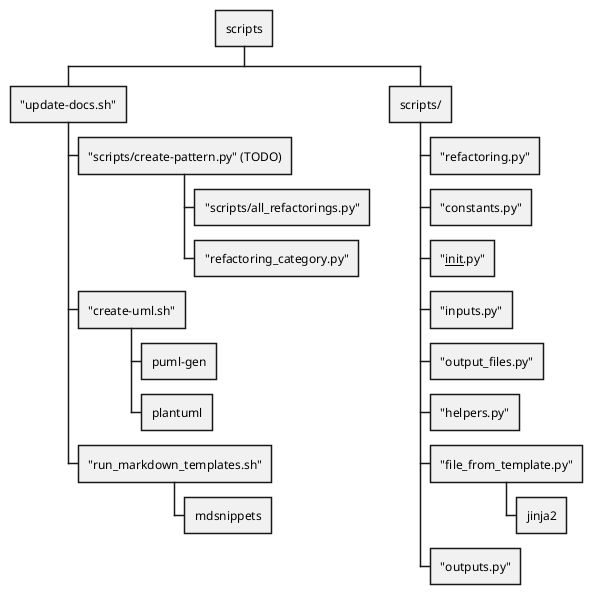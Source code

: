 @startwbs

* scripts
** "update-docs.sh"
*** "scripts/create-pattern.py" (TODO)
**** "scripts/all_refactorings.py"
**** "refactoring_category.py"
*** "create-uml.sh"
**** puml-gen
**** plantuml
*** "run_markdown_templates.sh"
**** mdsnippets
** scripts/
*** "refactoring.py"
*** "constants.py"
*** "__init__.py"
*** "inputs.py"
*** "output_files.py"
*** "helpers.py"
*** "file_from_template.py"
**** jinja2
*** "outputs.py"

@endwbs
